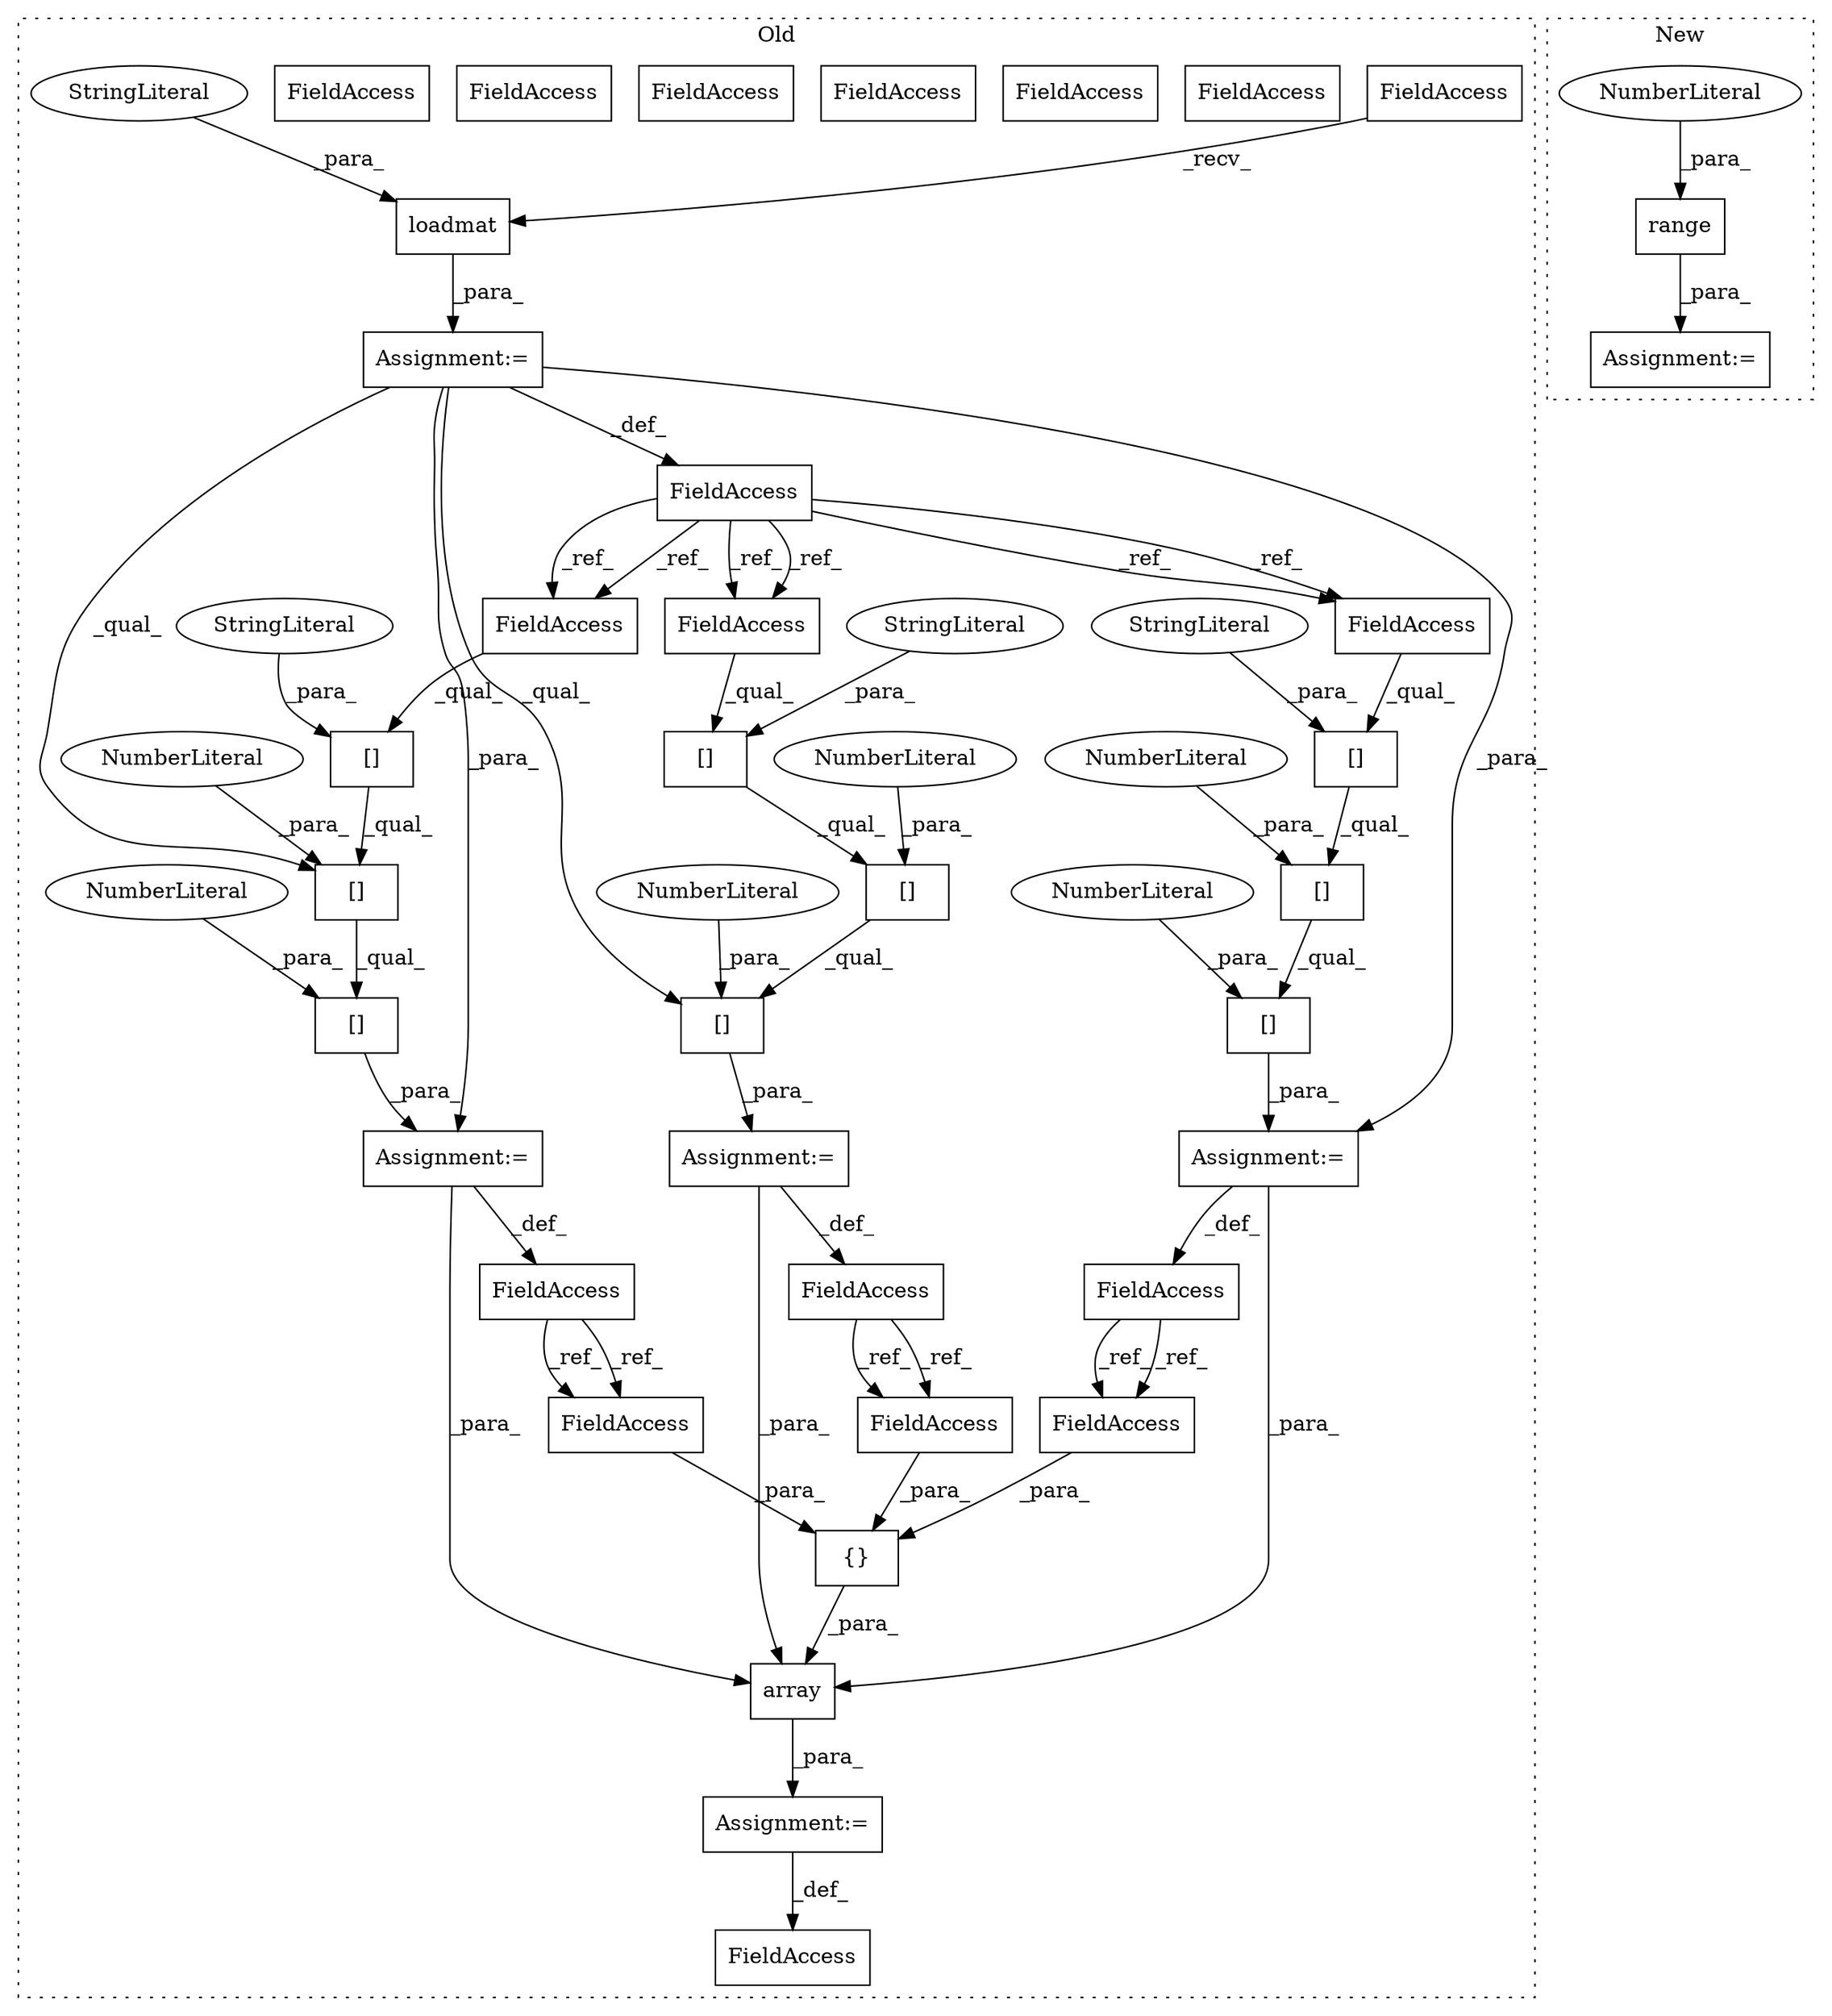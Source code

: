 digraph G {
subgraph cluster0 {
1 [label="loadmat" a="32" s="6693,6734" l="8,1" shape="box"];
3 [label="[]" a="2" s="6789,6809" l="19,1" shape="box"];
5 [label="{}" a="4" s="6880,6912" l="1,1" shape="box"];
6 [label="[]" a="2" s="6789,6806" l="16,1" shape="box"];
7 [label="NumberLiteral" a="34" s="6808" l="1" shape="ellipse"];
8 [label="[]" a="2" s="6751,6768" l="16,1" shape="box"];
9 [label="NumberLiteral" a="34" s="6767" l="1" shape="ellipse"];
10 [label="[]" a="2" s="6751,6765" l="5,1" shape="box"];
11 [label="NumberLiteral" a="34" s="6805" l="1" shape="ellipse"];
12 [label="[]" a="2" s="6751,6771" l="19,1" shape="box"];
13 [label="NumberLiteral" a="34" s="6770" l="1" shape="ellipse"];
14 [label="[]" a="2" s="6789,6803" l="5,1" shape="box"];
15 [label="array" a="32" s="6865,6913" l="6,1" shape="box"];
16 [label="[]" a="2" s="6827,6847" l="19,1" shape="box"];
17 [label="NumberLiteral" a="34" s="6846" l="1" shape="ellipse"];
18 [label="[]" a="2" s="6827,6841" l="5,1" shape="box"];
19 [label="FieldAccess" a="22" s="6684" l="5" shape="box"];
20 [label="[]" a="2" s="6827,6844" l="16,1" shape="box"];
21 [label="NumberLiteral" a="34" s="6843" l="1" shape="ellipse"];
22 [label="FieldAccess" a="22" s="6778" l="10" shape="box"];
23 [label="FieldAccess" a="22" s="6741" l="9" shape="box"];
24 [label="FieldAccess" a="22" s="6902" l="10" shape="box"];
25 [label="FieldAccess" a="22" s="6789" l="4" shape="box"];
26 [label="FieldAccess" a="22" s="6827" l="4" shape="box"];
27 [label="FieldAccess" a="22" s="6881" l="9" shape="box"];
28 [label="FieldAccess" a="22" s="6751" l="4" shape="box"];
29 [label="FieldAccess" a="22" s="6854" l="4" shape="box"];
30 [label="FieldAccess" a="22" s="6679" l="4" shape="box"];
31 [label="FieldAccess" a="22" s="6816" l="10" shape="box"];
32 [label="FieldAccess" a="22" s="6891" l="10" shape="box"];
34 [label="StringLiteral" a="45" s="6701" l="33" shape="ellipse"];
35 [label="Assignment:=" a="7" s="6683" l="1" shape="box"];
36 [label="Assignment:=" a="7" s="6826" l="1" shape="box"];
37 [label="Assignment:=" a="7" s="6858" l="1" shape="box"];
38 [label="Assignment:=" a="7" s="6788" l="1" shape="box"];
39 [label="Assignment:=" a="7" s="6750" l="1" shape="box"];
40 [label="StringLiteral" a="45" s="6794" l="9" shape="ellipse"];
41 [label="StringLiteral" a="45" s="6756" l="9" shape="ellipse"];
42 [label="StringLiteral" a="45" s="6832" l="9" shape="ellipse"];
43 [label="FieldAccess" a="22" s="6751" l="4" shape="box"];
44 [label="FieldAccess" a="22" s="6827" l="4" shape="box"];
45 [label="FieldAccess" a="22" s="6789" l="4" shape="box"];
46 [label="FieldAccess" a="22" s="6891" l="10" shape="box"];
47 [label="FieldAccess" a="22" s="6881" l="9" shape="box"];
48 [label="FieldAccess" a="22" s="6902" l="10" shape="box"];
label = "Old";
style="dotted";
}
subgraph cluster1 {
2 [label="range" a="32" s="7294,7301" l="6,1" shape="box"];
4 [label="NumberLiteral" a="34" s="7300" l="1" shape="ellipse"];
33 [label="Assignment:=" a="7" s="7283" l="28" shape="box"];
label = "New";
style="dotted";
}
1 -> 35 [label="_para_"];
2 -> 33 [label="_para_"];
3 -> 38 [label="_para_"];
4 -> 2 [label="_para_"];
5 -> 15 [label="_para_"];
6 -> 3 [label="_qual_"];
7 -> 3 [label="_para_"];
8 -> 12 [label="_qual_"];
9 -> 8 [label="_para_"];
10 -> 8 [label="_qual_"];
11 -> 6 [label="_para_"];
12 -> 39 [label="_para_"];
13 -> 12 [label="_para_"];
14 -> 6 [label="_qual_"];
15 -> 37 [label="_para_"];
16 -> 36 [label="_para_"];
17 -> 16 [label="_para_"];
18 -> 20 [label="_qual_"];
19 -> 1 [label="_recv_"];
20 -> 16 [label="_qual_"];
21 -> 20 [label="_para_"];
22 -> 46 [label="_ref_"];
22 -> 46 [label="_ref_"];
23 -> 47 [label="_ref_"];
23 -> 47 [label="_ref_"];
30 -> 43 [label="_ref_"];
30 -> 43 [label="_ref_"];
30 -> 44 [label="_ref_"];
30 -> 45 [label="_ref_"];
30 -> 44 [label="_ref_"];
30 -> 45 [label="_ref_"];
31 -> 48 [label="_ref_"];
31 -> 48 [label="_ref_"];
34 -> 1 [label="_para_"];
35 -> 30 [label="_def_"];
35 -> 38 [label="_para_"];
35 -> 20 [label="_qual_"];
35 -> 12 [label="_qual_"];
35 -> 36 [label="_para_"];
36 -> 31 [label="_def_"];
36 -> 15 [label="_para_"];
37 -> 29 [label="_def_"];
38 -> 15 [label="_para_"];
38 -> 22 [label="_def_"];
39 -> 15 [label="_para_"];
39 -> 23 [label="_def_"];
40 -> 14 [label="_para_"];
41 -> 10 [label="_para_"];
42 -> 18 [label="_para_"];
43 -> 10 [label="_qual_"];
44 -> 18 [label="_qual_"];
45 -> 14 [label="_qual_"];
46 -> 5 [label="_para_"];
47 -> 5 [label="_para_"];
48 -> 5 [label="_para_"];
}